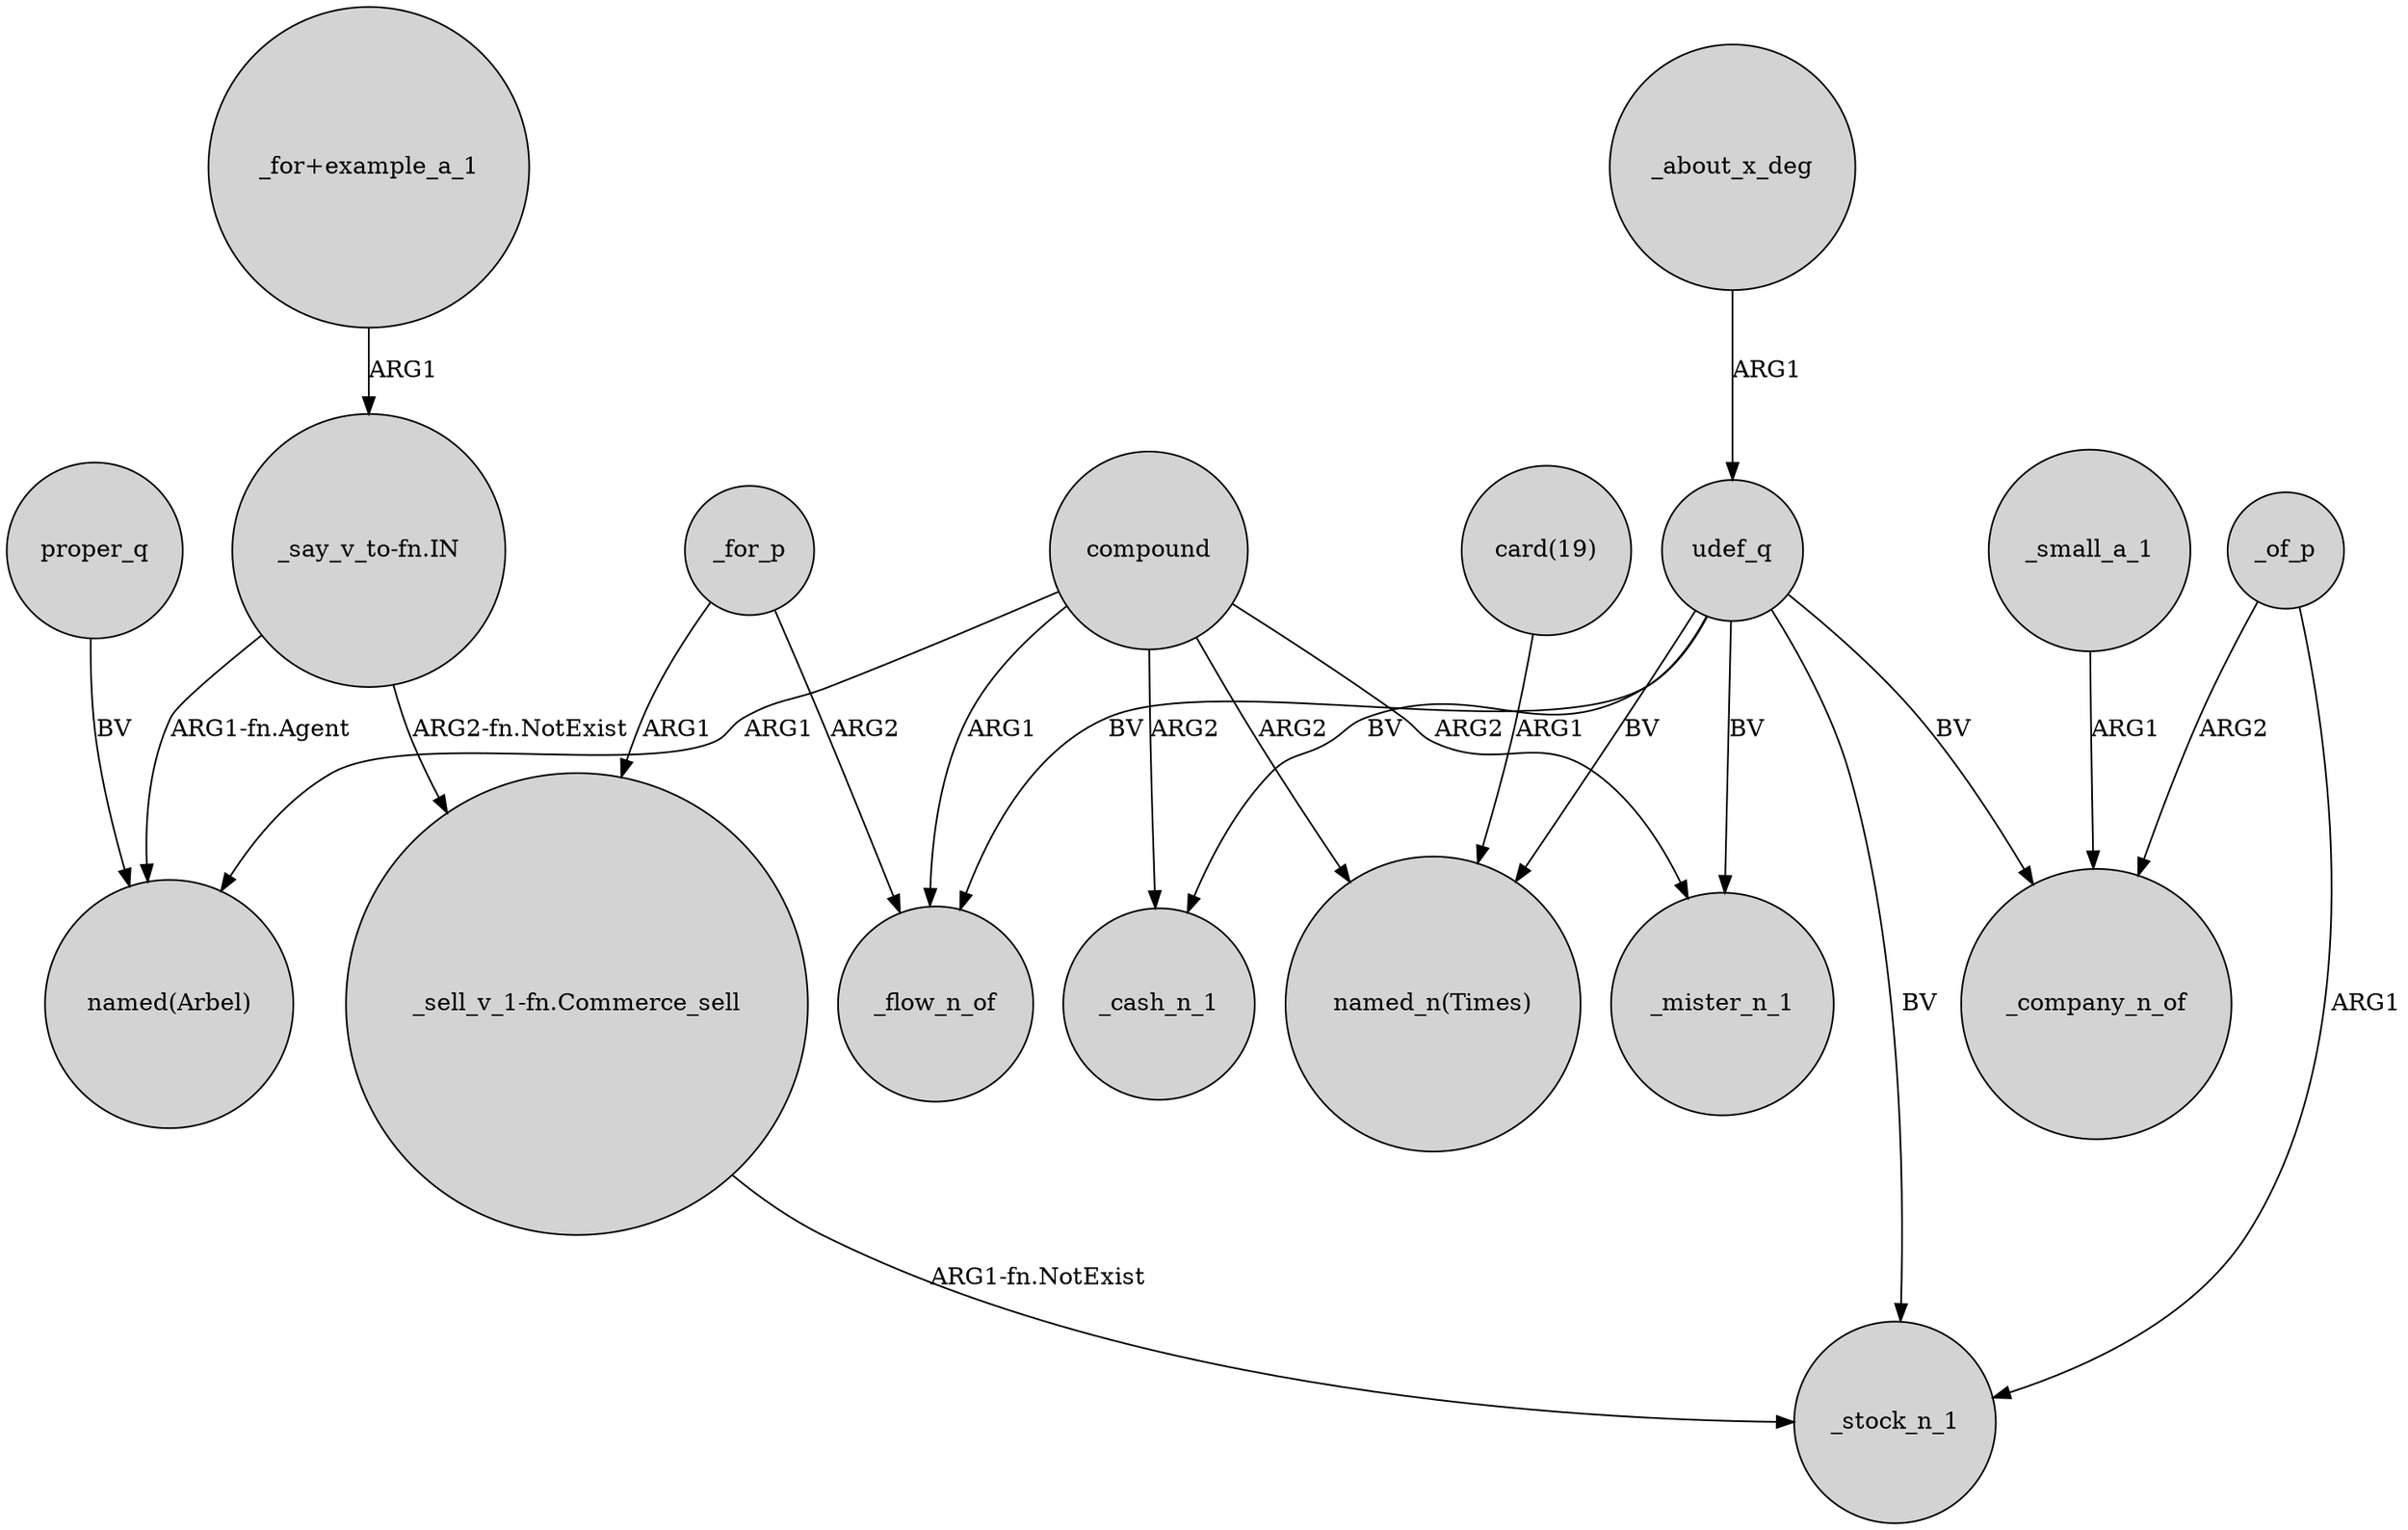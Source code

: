 digraph {
	node [shape=circle style=filled]
	"_sell_v_1-fn.Commerce_sell" -> _stock_n_1 [label="ARG1-fn.NotExist"]
	proper_q -> "named(Arbel)" [label=BV]
	udef_q -> _cash_n_1 [label=BV]
	compound -> _mister_n_1 [label=ARG2]
	compound -> _flow_n_of [label=ARG1]
	udef_q -> _mister_n_1 [label=BV]
	_for_p -> _flow_n_of [label=ARG2]
	_about_x_deg -> udef_q [label=ARG1]
	compound -> "named(Arbel)" [label=ARG1]
	_of_p -> _stock_n_1 [label=ARG1]
	udef_q -> _stock_n_1 [label=BV]
	"card(19)" -> "named_n(Times)" [label=ARG1]
	udef_q -> "named_n(Times)" [label=BV]
	_for_p -> "_sell_v_1-fn.Commerce_sell" [label=ARG1]
	compound -> "named_n(Times)" [label=ARG2]
	udef_q -> _flow_n_of [label=BV]
	"_for+example_a_1" -> "_say_v_to-fn.IN" [label=ARG1]
	"_say_v_to-fn.IN" -> "_sell_v_1-fn.Commerce_sell" [label="ARG2-fn.NotExist"]
	compound -> _cash_n_1 [label=ARG2]
	"_say_v_to-fn.IN" -> "named(Arbel)" [label="ARG1-fn.Agent"]
	_small_a_1 -> _company_n_of [label=ARG1]
	udef_q -> _company_n_of [label=BV]
	_of_p -> _company_n_of [label=ARG2]
}
